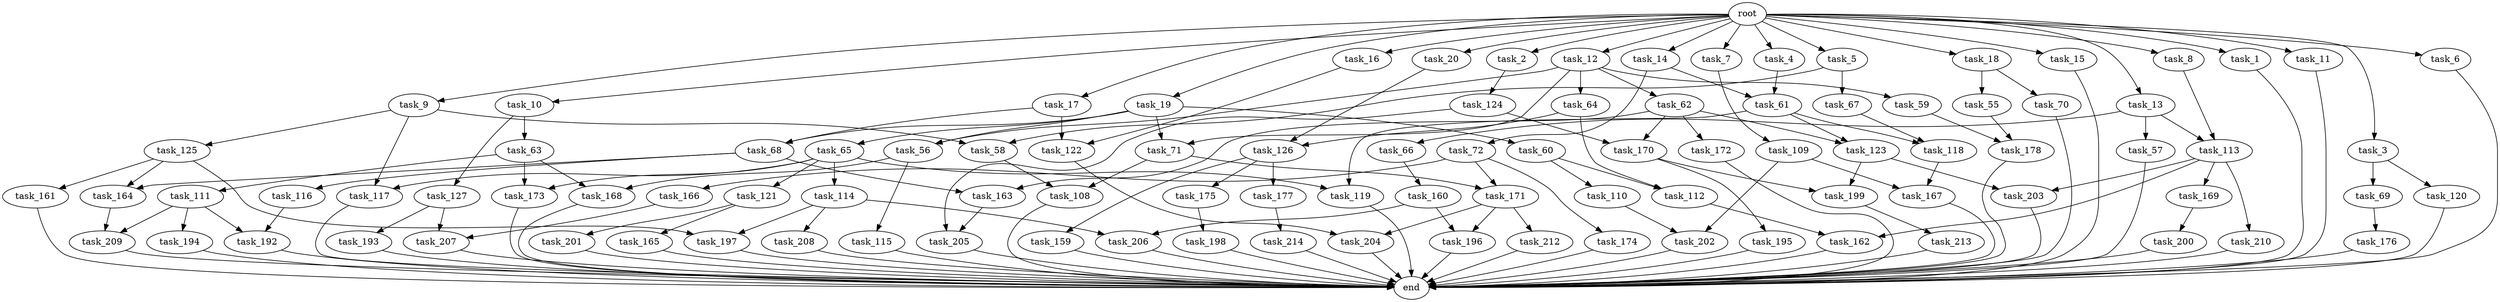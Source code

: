 digraph G {
  task_214 [size="4209067950.080000"];
  task_19 [size="10.240000"];
  task_177 [size="5497558138.880000"];
  task_108 [size="10050223472.639999"];
  task_173 [size="6871947673.600000"];
  task_207 [size="5239860101.120000"];
  task_15 [size="10.240000"];
  task_58 [size="9105330667.520000"];
  task_114 [size="5497558138.880000"];
  task_18 [size="10.240000"];
  task_195 [size="3092376453.120000"];
  task_209 [size="6871947673.600000"];
  task_210 [size="6957847019.520000"];
  task_16 [size="10.240000"];
  task_110 [size="6957847019.520000"];
  task_68 [size="13915694039.040001"];
  task_61 [size="8418135900.160000"];
  task_1 [size="10.240000"];
  task_64 [size="1374389534.720000"];
  task_160 [size="2147483648.000000"];
  task_11 [size="10.240000"];
  task_171 [size="3865470566.400000"];
  task_62 [size="1374389534.720000"];
  task_2 [size="10.240000"];
  task_10 [size="10.240000"];
  task_127 [size="2147483648.000000"];
  task_66 [size="1374389534.720000"];
  task_109 [size="6957847019.520000"];
  task_166 [size="773094113.280000"];
  task_122 [size="7301444403.200000"];
  task_178 [size="10737418240.000000"];
  task_72 [size="4209067950.080000"];
  task_17 [size="10.240000"];
  task_174 [size="773094113.280000"];
  task_199 [size="4466765987.840000"];
  task_67 [size="2147483648.000000"];
  task_197 [size="3521873182.720000"];
  task_203 [size="8332236554.240000"];
  task_172 [size="773094113.280000"];
  task_12 [size="10.240000"];
  task_200 [size="3092376453.120000"];
  task_194 [size="5497558138.880000"];
  task_159 [size="5497558138.880000"];
  task_167 [size="10737418240.000000"];
  task_59 [size="1374389534.720000"];
  end [size="0.000000"];
  task_170 [size="2920577761.280000"];
  task_9 [size="10.240000"];
  task_165 [size="3092376453.120000"];
  task_163 [size="6270652252.160000"];
  task_192 [size="14087492730.880001"];
  task_202 [size="11682311045.120001"];
  task_69 [size="2147483648.000000"];
  task_57 [size="1374389534.720000"];
  task_196 [size="1116691496.960000"];
  task_118 [size="5841155522.560000"];
  task_201 [size="3092376453.120000"];
  task_65 [size="6957847019.520000"];
  task_212 [size="773094113.280000"];
  task_198 [size="4209067950.080000"];
  task_20 [size="10.240000"];
  task_206 [size="2491081031.680000"];
  task_13 [size="10.240000"];
  task_193 [size="3092376453.120000"];
  task_121 [size="5497558138.880000"];
  task_123 [size="6270652252.160000"];
  task_3 [size="10.240000"];
  task_126 [size="8589934592.000000"];
  task_55 [size="1374389534.720000"];
  task_169 [size="6957847019.520000"];
  task_5 [size="10.240000"];
  task_115 [size="773094113.280000"];
  task_8 [size="10.240000"];
  task_56 [size="8332236554.240000"];
  task_161 [size="1374389534.720000"];
  task_14 [size="10.240000"];
  task_116 [size="5497558138.880000"];
  task_4 [size="10.240000"];
  task_119 [size="10995116277.760000"];
  task_164 [size="6871947673.600000"];
  task_213 [size="6957847019.520000"];
  task_113 [size="2147483648.000000"];
  task_175 [size="5497558138.880000"];
  task_112 [size="12455405158.400000"];
  task_168 [size="2147483648.000000"];
  root [size="0.000000"];
  task_120 [size="2147483648.000000"];
  task_125 [size="6957847019.520000"];
  task_60 [size="6957847019.520000"];
  task_70 [size="1374389534.720000"];
  task_6 [size="10.240000"];
  task_176 [size="4209067950.080000"];
  task_208 [size="2147483648.000000"];
  task_124 [size="3092376453.120000"];
  task_117 [size="12455405158.400000"];
  task_162 [size="9105330667.520000"];
  task_205 [size="3521873182.720000"];
  task_111 [size="1374389534.720000"];
  task_204 [size="1546188226.560000"];
  task_63 [size="2147483648.000000"];
  task_7 [size="10.240000"];
  task_71 [size="8332236554.240000"];

  task_214 -> end [size="1.000000"];
  task_19 -> task_56 [size="679477248.000000"];
  task_19 -> task_65 [size="679477248.000000"];
  task_19 -> task_60 [size="679477248.000000"];
  task_19 -> task_71 [size="679477248.000000"];
  task_19 -> task_68 [size="679477248.000000"];
  task_177 -> task_214 [size="411041792.000000"];
  task_108 -> end [size="1.000000"];
  task_173 -> end [size="1.000000"];
  task_207 -> end [size="1.000000"];
  task_15 -> end [size="1.000000"];
  task_58 -> task_108 [size="679477248.000000"];
  task_114 -> task_197 [size="209715200.000000"];
  task_114 -> task_208 [size="209715200.000000"];
  task_114 -> task_206 [size="209715200.000000"];
  task_18 -> task_55 [size="134217728.000000"];
  task_18 -> task_70 [size="134217728.000000"];
  task_195 -> end [size="1.000000"];
  task_209 -> end [size="1.000000"];
  task_210 -> end [size="1.000000"];
  task_16 -> task_122 [size="33554432.000000"];
  task_110 -> task_202 [size="301989888.000000"];
  task_68 -> task_116 [size="536870912.000000"];
  task_68 -> task_163 [size="536870912.000000"];
  task_68 -> task_164 [size="536870912.000000"];
  task_61 -> task_118 [size="536870912.000000"];
  task_61 -> task_119 [size="536870912.000000"];
  task_61 -> task_123 [size="536870912.000000"];
  task_1 -> end [size="1.000000"];
  task_64 -> task_126 [size="536870912.000000"];
  task_64 -> task_112 [size="536870912.000000"];
  task_160 -> task_196 [size="33554432.000000"];
  task_160 -> task_206 [size="33554432.000000"];
  task_11 -> end [size="1.000000"];
  task_171 -> task_212 [size="75497472.000000"];
  task_171 -> task_204 [size="75497472.000000"];
  task_171 -> task_196 [size="75497472.000000"];
  task_62 -> task_170 [size="75497472.000000"];
  task_62 -> task_163 [size="75497472.000000"];
  task_62 -> task_172 [size="75497472.000000"];
  task_62 -> task_123 [size="75497472.000000"];
  task_2 -> task_124 [size="301989888.000000"];
  task_10 -> task_127 [size="209715200.000000"];
  task_10 -> task_63 [size="209715200.000000"];
  task_127 -> task_193 [size="301989888.000000"];
  task_127 -> task_207 [size="301989888.000000"];
  task_66 -> task_160 [size="209715200.000000"];
  task_109 -> task_202 [size="838860800.000000"];
  task_109 -> task_167 [size="838860800.000000"];
  task_166 -> task_207 [size="209715200.000000"];
  task_122 -> task_204 [size="75497472.000000"];
  task_178 -> end [size="1.000000"];
  task_72 -> task_171 [size="75497472.000000"];
  task_72 -> task_166 [size="75497472.000000"];
  task_72 -> task_174 [size="75497472.000000"];
  task_17 -> task_122 [size="679477248.000000"];
  task_17 -> task_68 [size="679477248.000000"];
  task_174 -> end [size="1.000000"];
  task_199 -> task_213 [size="679477248.000000"];
  task_67 -> task_118 [size="33554432.000000"];
  task_197 -> end [size="1.000000"];
  task_203 -> end [size="1.000000"];
  task_172 -> end [size="1.000000"];
  task_12 -> task_62 [size="134217728.000000"];
  task_12 -> task_56 [size="134217728.000000"];
  task_12 -> task_59 [size="134217728.000000"];
  task_12 -> task_71 [size="134217728.000000"];
  task_12 -> task_64 [size="134217728.000000"];
  task_200 -> end [size="1.000000"];
  task_194 -> end [size="1.000000"];
  task_159 -> end [size="1.000000"];
  task_167 -> end [size="1.000000"];
  task_59 -> task_178 [size="209715200.000000"];
  task_170 -> task_199 [size="301989888.000000"];
  task_170 -> task_195 [size="301989888.000000"];
  task_9 -> task_125 [size="679477248.000000"];
  task_9 -> task_58 [size="679477248.000000"];
  task_9 -> task_117 [size="679477248.000000"];
  task_165 -> end [size="1.000000"];
  task_163 -> task_205 [size="134217728.000000"];
  task_192 -> end [size="1.000000"];
  task_202 -> end [size="1.000000"];
  task_69 -> task_176 [size="411041792.000000"];
  task_57 -> end [size="1.000000"];
  task_196 -> end [size="1.000000"];
  task_118 -> task_167 [size="209715200.000000"];
  task_201 -> end [size="1.000000"];
  task_65 -> task_173 [size="536870912.000000"];
  task_65 -> task_114 [size="536870912.000000"];
  task_65 -> task_121 [size="536870912.000000"];
  task_65 -> task_119 [size="536870912.000000"];
  task_65 -> task_117 [size="536870912.000000"];
  task_212 -> end [size="1.000000"];
  task_198 -> end [size="1.000000"];
  task_20 -> task_126 [size="301989888.000000"];
  task_206 -> end [size="1.000000"];
  task_13 -> task_57 [size="134217728.000000"];
  task_13 -> task_113 [size="134217728.000000"];
  task_13 -> task_66 [size="134217728.000000"];
  task_193 -> end [size="1.000000"];
  task_121 -> task_165 [size="301989888.000000"];
  task_121 -> task_201 [size="301989888.000000"];
  task_123 -> task_199 [size="134217728.000000"];
  task_123 -> task_203 [size="134217728.000000"];
  task_3 -> task_120 [size="209715200.000000"];
  task_3 -> task_69 [size="209715200.000000"];
  task_126 -> task_159 [size="536870912.000000"];
  task_126 -> task_175 [size="536870912.000000"];
  task_126 -> task_177 [size="536870912.000000"];
  task_55 -> task_178 [size="838860800.000000"];
  task_169 -> task_200 [size="301989888.000000"];
  task_5 -> task_58 [size="209715200.000000"];
  task_5 -> task_67 [size="209715200.000000"];
  task_115 -> end [size="1.000000"];
  task_8 -> task_113 [size="75497472.000000"];
  task_56 -> task_168 [size="75497472.000000"];
  task_56 -> task_115 [size="75497472.000000"];
  task_161 -> end [size="1.000000"];
  task_14 -> task_61 [size="411041792.000000"];
  task_14 -> task_72 [size="411041792.000000"];
  task_116 -> task_192 [size="838860800.000000"];
  task_4 -> task_61 [size="411041792.000000"];
  task_119 -> end [size="1.000000"];
  task_164 -> task_209 [size="134217728.000000"];
  task_213 -> end [size="1.000000"];
  task_113 -> task_162 [size="679477248.000000"];
  task_113 -> task_203 [size="679477248.000000"];
  task_113 -> task_210 [size="679477248.000000"];
  task_113 -> task_169 [size="679477248.000000"];
  task_175 -> task_198 [size="411041792.000000"];
  task_112 -> task_162 [size="209715200.000000"];
  task_168 -> end [size="1.000000"];
  root -> task_8 [size="1.000000"];
  root -> task_20 [size="1.000000"];
  root -> task_9 [size="1.000000"];
  root -> task_16 [size="1.000000"];
  root -> task_14 [size="1.000000"];
  root -> task_6 [size="1.000000"];
  root -> task_4 [size="1.000000"];
  root -> task_5 [size="1.000000"];
  root -> task_1 [size="1.000000"];
  root -> task_10 [size="1.000000"];
  root -> task_13 [size="1.000000"];
  root -> task_15 [size="1.000000"];
  root -> task_19 [size="1.000000"];
  root -> task_3 [size="1.000000"];
  root -> task_12 [size="1.000000"];
  root -> task_11 [size="1.000000"];
  root -> task_2 [size="1.000000"];
  root -> task_18 [size="1.000000"];
  root -> task_7 [size="1.000000"];
  root -> task_17 [size="1.000000"];
  task_120 -> end [size="1.000000"];
  task_125 -> task_161 [size="134217728.000000"];
  task_125 -> task_197 [size="134217728.000000"];
  task_125 -> task_164 [size="134217728.000000"];
  task_60 -> task_110 [size="679477248.000000"];
  task_60 -> task_112 [size="679477248.000000"];
  task_70 -> end [size="1.000000"];
  task_6 -> end [size="1.000000"];
  task_176 -> end [size="1.000000"];
  task_208 -> end [size="1.000000"];
  task_124 -> task_170 [size="209715200.000000"];
  task_124 -> task_205 [size="209715200.000000"];
  task_117 -> end [size="1.000000"];
  task_162 -> end [size="1.000000"];
  task_205 -> end [size="1.000000"];
  task_111 -> task_194 [size="536870912.000000"];
  task_111 -> task_209 [size="536870912.000000"];
  task_111 -> task_192 [size="536870912.000000"];
  task_204 -> end [size="1.000000"];
  task_63 -> task_173 [size="134217728.000000"];
  task_63 -> task_168 [size="134217728.000000"];
  task_63 -> task_111 [size="134217728.000000"];
  task_7 -> task_109 [size="679477248.000000"];
  task_71 -> task_108 [size="301989888.000000"];
  task_71 -> task_171 [size="301989888.000000"];
}

